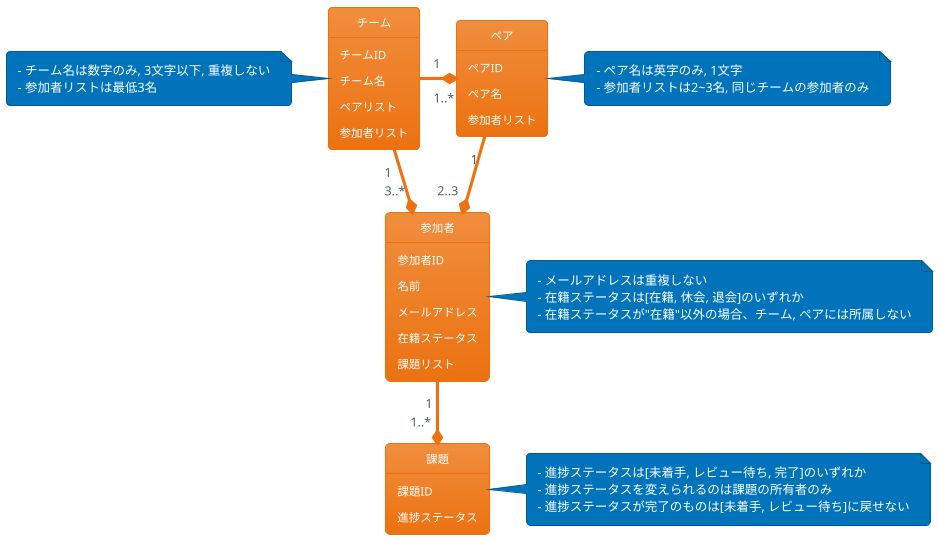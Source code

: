 @startuml
!theme aws-orange
skinparam PackageStyle rectangle

object 参加者 {
  参加者ID
  名前
  メールアドレス
  在籍ステータス
  課題リスト
}

object 課題 {
  課題ID
  進捗ステータス
}

object ペア {
  ペアID
  ペア名
  参加者リスト
}

object チーム {
  チームID
  チーム名
  ペアリスト
  参加者リスト
}

note right of 参加者 {
  - メールアドレスは重複しない
  - 在籍ステータスは[在籍, 休会, 退会]のいずれか
  - 在籍ステータスが"在籍"以外の場合、チーム, ペアには所属しない
}

note right of 課題 {
  - 進捗ステータスは[未着手, レビュー待ち, 完了]のいずれか
  - 進捗ステータスを変えられるのは課題の所有者のみ
  - 進捗ステータスが完了のものは[未着手, レビュー待ち]に戻せない
}

note right of ペア {
  - ペア名は英字のみ, 1文字
  - 参加者リストは2~3名, 同じチームの参加者のみ
}

note left of チーム {
  - チーム名は数字のみ, 3文字以下, 重複しない
  - 参加者リストは最低3名
}

チーム "1" -right-* "1..*" ペア
チーム "1" -right-* "3..*" 参加者
ペア "1" --* "2..3" 参加者
参加者 "1" -down-* "1..*" 課題

@enduml
